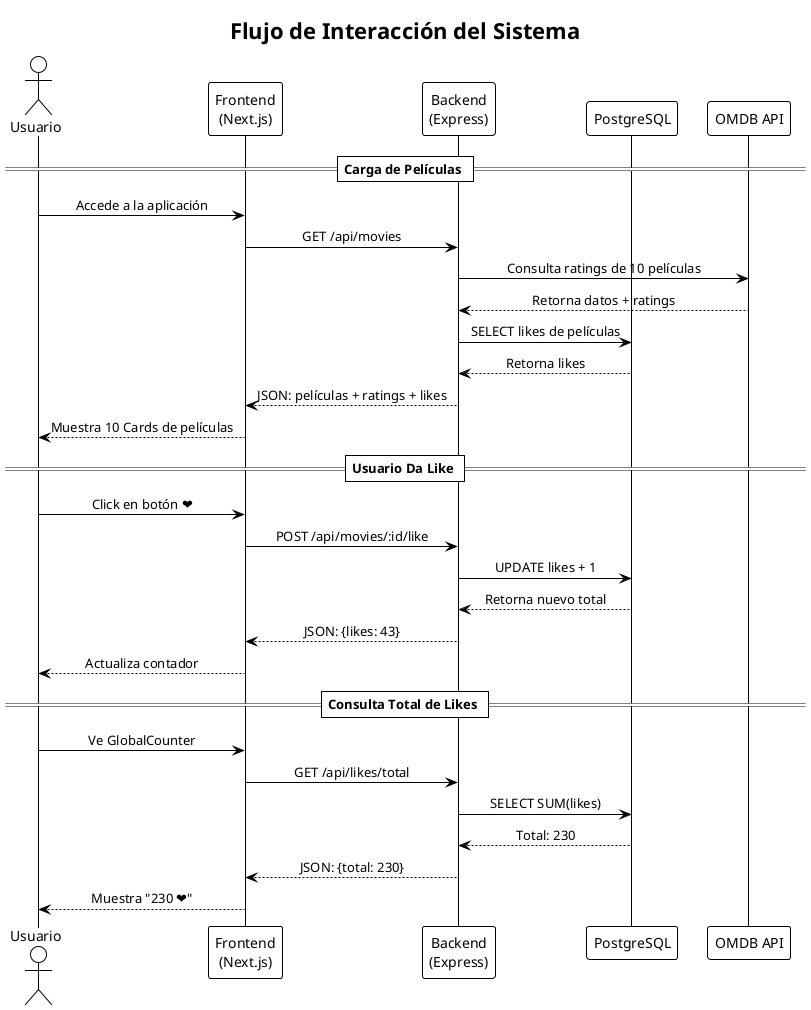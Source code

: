 @startuml Flujo de Datos Simplificado
!theme plain
skinparam backgroundColor white
skinparam sequenceMessageAlign center

title Flujo de Interacción del Sistema

actor Usuario
participant "Frontend\n(Next.js)" as Frontend
participant "Backend\n(Express)" as Backend
participant "PostgreSQL" as DB
participant "OMDB API" as OMDB

== Carga de Películas ==
Usuario -> Frontend : Accede a la aplicación
Frontend -> Backend : GET /api/movies
Backend -> OMDB : Consulta ratings de 10 películas
OMDB --> Backend : Retorna datos + ratings
Backend -> DB : SELECT likes de películas
DB --> Backend : Retorna likes
Backend --> Frontend : JSON: películas + ratings + likes
Frontend --> Usuario : Muestra 10 Cards de películas

== Usuario Da Like ==
Usuario -> Frontend : Click en botón ❤️
Frontend -> Backend : POST /api/movies/:id/like
Backend -> DB : UPDATE likes + 1
DB --> Backend : Retorna nuevo total
Backend --> Frontend : JSON: {likes: 43}
Frontend --> Usuario : Actualiza contador

== Consulta Total de Likes ==
Usuario -> Frontend : Ve GlobalCounter
Frontend -> Backend : GET /api/likes/total
Backend -> DB : SELECT SUM(likes)
DB --> Backend : Total: 230
Backend --> Frontend : JSON: {total: 230}
Frontend --> Usuario : Muestra "230 ❤️"

@enduml
